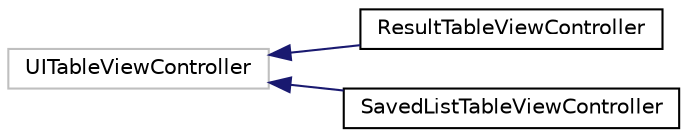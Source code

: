 digraph "Graphical Class Hierarchy"
{
  edge [fontname="Helvetica",fontsize="10",labelfontname="Helvetica",labelfontsize="10"];
  node [fontname="Helvetica",fontsize="10",shape=record];
  rankdir="LR";
  Node1 [label="UITableViewController",height=0.2,width=0.4,color="grey75", fillcolor="white", style="filled"];
  Node1 -> Node2 [dir="back",color="midnightblue",fontsize="10",style="solid",fontname="Helvetica"];
  Node2 [label="ResultTableViewController",height=0.2,width=0.4,color="black", fillcolor="white", style="filled",URL="$interface_result_table_view_controller.html"];
  Node1 -> Node3 [dir="back",color="midnightblue",fontsize="10",style="solid",fontname="Helvetica"];
  Node3 [label="SavedListTableViewController",height=0.2,width=0.4,color="black", fillcolor="white", style="filled",URL="$interface_saved_list_table_view_controller.html"];
}
